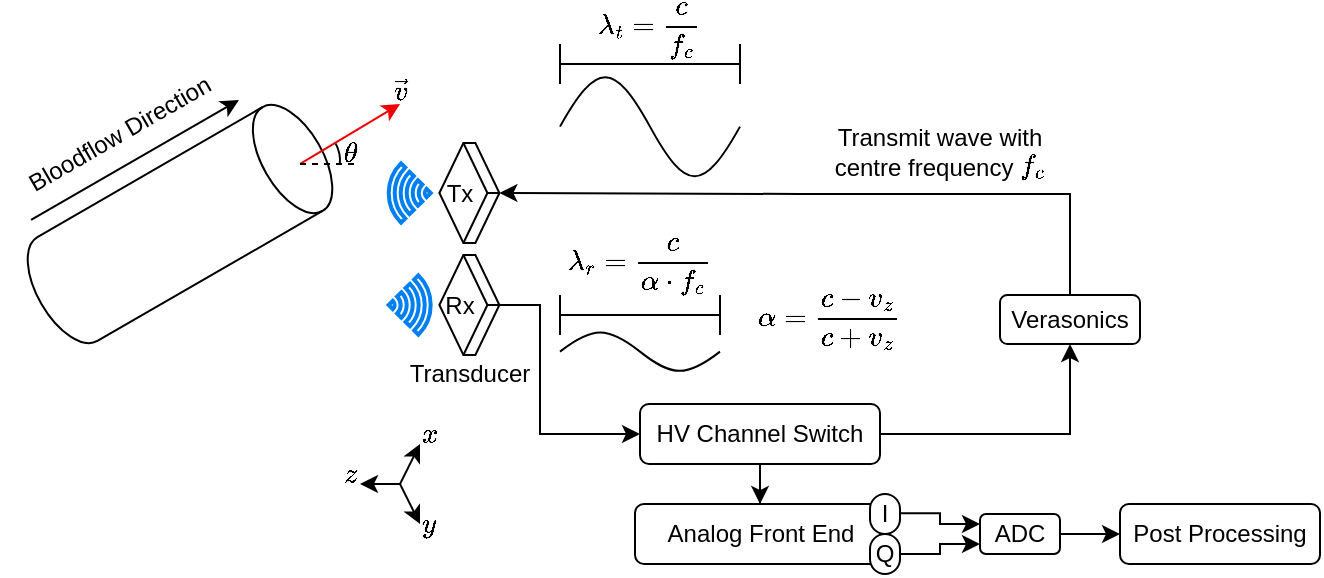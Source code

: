 <mxfile version="21.4.0" type="github" pages="2">
  <diagram name="CW Overview" id="ZNQh0zSQsQ9tvnZwubGB">
    <mxGraphModel dx="769" dy="362" grid="1" gridSize="10" guides="1" tooltips="1" connect="1" arrows="1" fold="1" page="1" pageScale="1" pageWidth="850" pageHeight="1100" math="1" shadow="0">
      <root>
        <mxCell id="0" />
        <mxCell id="1" parent="0" />
        <mxCell id="Dv3c_OqVLys8aWjud5HA-2" style="edgeStyle=orthogonalEdgeStyle;rounded=0;orthogonalLoop=1;jettySize=auto;html=1;entryX=0.5;entryY=1;entryDx=0;entryDy=0;entryPerimeter=0;" edge="1" parent="1" source="Dv3c_OqVLys8aWjud5HA-1" target="Dv3c_OqVLys8aWjud5HA-9">
          <mxGeometry relative="1" as="geometry">
            <mxPoint x="300" y="130" as="targetPoint" />
            <Array as="points">
              <mxPoint x="535" y="135" />
              <mxPoint x="400" y="135" />
            </Array>
          </mxGeometry>
        </mxCell>
        <mxCell id="Dv3c_OqVLys8aWjud5HA-1" value="Verasonics" style="rounded=1;whiteSpace=wrap;html=1;" vertex="1" parent="1">
          <mxGeometry x="500" y="185.5" width="70" height="24.5" as="geometry" />
        </mxCell>
        <mxCell id="Dv3c_OqVLys8aWjud5HA-3" value="Transmit wave with centre frequency `f_c`" style="text;html=1;strokeColor=none;fillColor=none;align=center;verticalAlign=middle;whiteSpace=wrap;rounded=0;" vertex="1" parent="1">
          <mxGeometry x="410" y="99.25" width="120" height="30" as="geometry" />
        </mxCell>
        <mxCell id="Dv3c_OqVLys8aWjud5HA-4" value="" style="shape=cylinder3;whiteSpace=wrap;html=1;boundedLbl=1;backgroundOutline=1;size=15;rotation=60;" vertex="1" parent="1">
          <mxGeometry x="60" y="70" width="60" height="160" as="geometry" />
        </mxCell>
        <mxCell id="Dv3c_OqVLys8aWjud5HA-6" value="" style="endArrow=classic;html=1;rounded=0;entryX=1;entryY=1;entryDx=0;entryDy=0;exitX=0;exitY=1;exitDx=0;exitDy=0;" edge="1" parent="1" source="Dv3c_OqVLys8aWjud5HA-7" target="Dv3c_OqVLys8aWjud5HA-7">
          <mxGeometry width="50" height="50" relative="1" as="geometry">
            <mxPoint x="40" y="140" as="sourcePoint" />
            <mxPoint x="100" y="100" as="targetPoint" />
          </mxGeometry>
        </mxCell>
        <mxCell id="Dv3c_OqVLys8aWjud5HA-7" value="Bloodflow Direction" style="text;html=1;strokeColor=none;fillColor=none;align=center;verticalAlign=middle;whiteSpace=wrap;rounded=0;rotation=-30;" vertex="1" parent="1">
          <mxGeometry y="90" width="120" height="30" as="geometry" />
        </mxCell>
        <mxCell id="Dv3c_OqVLys8aWjud5HA-8" value="" style="html=1;verticalLabelPosition=bottom;align=center;labelBackgroundColor=#ffffff;verticalAlign=top;strokeWidth=2;strokeColor=#0080F0;shadow=0;dashed=0;shape=mxgraph.ios7.icons.wifi;pointerEvents=1;rotation=-90;" vertex="1" parent="1">
          <mxGeometry x="190" y="124" width="29.7" height="21" as="geometry" />
        </mxCell>
        <mxCell id="Dv3c_OqVLys8aWjud5HA-9" value="" style="html=1;whiteSpace=wrap;shape=isoCube2;backgroundOutline=1;isoAngle=15;rotation=-90;" vertex="1" parent="1">
          <mxGeometry x="209.7" y="119.5" width="50" height="30" as="geometry" />
        </mxCell>
        <mxCell id="Dv3c_OqVLys8aWjud5HA-11" value="" style="html=1;verticalLabelPosition=bottom;align=center;labelBackgroundColor=#ffffff;verticalAlign=top;strokeWidth=2;strokeColor=#0080F0;shadow=0;dashed=0;shape=mxgraph.ios7.icons.wifi;pointerEvents=1;rotation=90;" vertex="1" parent="1">
          <mxGeometry x="190" y="180" width="29.7" height="21" as="geometry" />
        </mxCell>
        <mxCell id="Dv3c_OqVLys8aWjud5HA-22" value="" style="edgeStyle=orthogonalEdgeStyle;rounded=0;orthogonalLoop=1;jettySize=auto;html=1;" edge="1" parent="1" source="Dv3c_OqVLys8aWjud5HA-12" target="Dv3c_OqVLys8aWjud5HA-39">
          <mxGeometry relative="1" as="geometry">
            <mxPoint x="270" y="270" as="targetPoint" />
            <Array as="points">
              <mxPoint x="270" y="190" />
              <mxPoint x="270" y="255" />
            </Array>
          </mxGeometry>
        </mxCell>
        <mxCell id="Dv3c_OqVLys8aWjud5HA-12" value="" style="html=1;whiteSpace=wrap;shape=isoCube2;backgroundOutline=1;isoAngle=15;rotation=-90;" vertex="1" parent="1">
          <mxGeometry x="209.7" y="175.5" width="50" height="30" as="geometry" />
        </mxCell>
        <mxCell id="Dv3c_OqVLys8aWjud5HA-19" value="Transducer" style="text;html=1;strokeColor=none;fillColor=none;align=center;verticalAlign=middle;whiteSpace=wrap;rounded=0;" vertex="1" parent="1">
          <mxGeometry x="204.7" y="210" width="60" height="30" as="geometry" />
        </mxCell>
        <mxCell id="Dv3c_OqVLys8aWjud5HA-20" value="" style="pointerEvents=1;verticalLabelPosition=bottom;shadow=0;dashed=0;align=center;html=1;verticalAlign=top;shape=mxgraph.electrical.waveforms.sine_wave;" vertex="1" parent="1">
          <mxGeometry x="280" y="68.32" width="90" height="66.18" as="geometry" />
        </mxCell>
        <mxCell id="Dv3c_OqVLys8aWjud5HA-21" value="" style="pointerEvents=1;verticalLabelPosition=bottom;shadow=0;dashed=0;align=center;html=1;verticalAlign=top;shape=mxgraph.electrical.waveforms.sine_wave;" vertex="1" parent="1">
          <mxGeometry x="280" y="201" width="80" height="25.68" as="geometry" />
        </mxCell>
        <mxCell id="Dv3c_OqVLys8aWjud5HA-23" value="" style="shape=crossbar;whiteSpace=wrap;html=1;rounded=1;" vertex="1" parent="1">
          <mxGeometry x="280" y="60" width="90" height="20" as="geometry" />
        </mxCell>
        <mxCell id="Dv3c_OqVLys8aWjud5HA-25" value="Tx" style="text;html=1;strokeColor=none;fillColor=none;align=center;verticalAlign=middle;whiteSpace=wrap;rounded=0;" vertex="1" parent="1">
          <mxGeometry x="219.7" y="129.25" width="20" height="10.5" as="geometry" />
        </mxCell>
        <mxCell id="Dv3c_OqVLys8aWjud5HA-26" value="Rx" style="text;html=1;strokeColor=none;fillColor=none;align=center;verticalAlign=middle;whiteSpace=wrap;rounded=0;" vertex="1" parent="1">
          <mxGeometry x="219.7" y="185.5" width="20" height="10" as="geometry" />
        </mxCell>
        <mxCell id="Dv3c_OqVLys8aWjud5HA-34" value="`lambda_t = c/f_c`" style="text;html=1;strokeColor=none;fillColor=none;align=center;verticalAlign=middle;whiteSpace=wrap;rounded=0;" vertex="1" parent="1">
          <mxGeometry x="255" y="38.32" width="140" height="30" as="geometry" />
        </mxCell>
        <mxCell id="Dv3c_OqVLys8aWjud5HA-35" value="" style="shape=crossbar;whiteSpace=wrap;html=1;rounded=1;" vertex="1" parent="1">
          <mxGeometry x="280" y="185.5" width="80" height="20" as="geometry" />
        </mxCell>
        <mxCell id="Dv3c_OqVLys8aWjud5HA-36" value="`lambda_r = c/(alpha*f_c`" style="text;html=1;strokeColor=none;fillColor=none;align=center;verticalAlign=middle;whiteSpace=wrap;rounded=0;" vertex="1" parent="1">
          <mxGeometry x="290" y="155.5" width="60" height="30" as="geometry" />
        </mxCell>
        <mxCell id="Dv3c_OqVLys8aWjud5HA-37" value="" style="endArrow=classic;html=1;rounded=0;exitX=0.567;exitY=0.081;exitDx=0;exitDy=0;exitPerimeter=0;fillColor=#BD1128;strokeColor=#F00000;" edge="1" parent="1" source="Dv3c_OqVLys8aWjud5HA-4">
          <mxGeometry width="50" height="50" relative="1" as="geometry">
            <mxPoint x="320" y="220" as="sourcePoint" />
            <mxPoint x="200" y="90" as="targetPoint" />
          </mxGeometry>
        </mxCell>
        <mxCell id="Dv3c_OqVLys8aWjud5HA-38" value="`alpha = (c-v_z)/(c+v_z)`" style="text;html=1;strokeColor=none;fillColor=none;align=center;verticalAlign=middle;whiteSpace=wrap;rounded=0;" vertex="1" parent="1">
          <mxGeometry x="380" y="182.75" width="70" height="30" as="geometry" />
        </mxCell>
        <mxCell id="Dv3c_OqVLys8aWjud5HA-41" style="edgeStyle=orthogonalEdgeStyle;rounded=0;orthogonalLoop=1;jettySize=auto;html=1;" edge="1" parent="1" source="Dv3c_OqVLys8aWjud5HA-39" target="Dv3c_OqVLys8aWjud5HA-1">
          <mxGeometry relative="1" as="geometry" />
        </mxCell>
        <mxCell id="Dv3c_OqVLys8aWjud5HA-44" style="edgeStyle=orthogonalEdgeStyle;rounded=0;orthogonalLoop=1;jettySize=auto;html=1;" edge="1" parent="1" source="Dv3c_OqVLys8aWjud5HA-39" target="Dv3c_OqVLys8aWjud5HA-43">
          <mxGeometry relative="1" as="geometry" />
        </mxCell>
        <mxCell id="Dv3c_OqVLys8aWjud5HA-39" value="HV Channel Switch" style="rounded=1;whiteSpace=wrap;html=1;" vertex="1" parent="1">
          <mxGeometry x="320" y="240" width="120" height="30" as="geometry" />
        </mxCell>
        <mxCell id="Dv3c_OqVLys8aWjud5HA-47" style="edgeStyle=orthogonalEdgeStyle;rounded=0;orthogonalLoop=1;jettySize=auto;html=1;exitX=0.777;exitY=0.482;exitDx=0;exitDy=0;exitPerimeter=0;entryX=0;entryY=0.25;entryDx=0;entryDy=0;" edge="1" parent="1" source="nDeFZvLZbtRp4Ps3i7-c-4" target="Dv3c_OqVLys8aWjud5HA-46">
          <mxGeometry relative="1" as="geometry">
            <Array as="points">
              <mxPoint x="470" y="295" />
              <mxPoint x="470" y="300" />
            </Array>
          </mxGeometry>
        </mxCell>
        <mxCell id="Dv3c_OqVLys8aWjud5HA-43" value="Analog Front End" style="rounded=1;whiteSpace=wrap;html=1;" vertex="1" parent="1">
          <mxGeometry x="317.5" y="290" width="125" height="30" as="geometry" />
        </mxCell>
        <mxCell id="Dv3c_OqVLys8aWjud5HA-49" style="edgeStyle=orthogonalEdgeStyle;rounded=0;orthogonalLoop=1;jettySize=auto;html=1;" edge="1" parent="1" source="Dv3c_OqVLys8aWjud5HA-46" target="Dv3c_OqVLys8aWjud5HA-48">
          <mxGeometry relative="1" as="geometry" />
        </mxCell>
        <mxCell id="Dv3c_OqVLys8aWjud5HA-46" value="ADC" style="rounded=1;whiteSpace=wrap;html=1;" vertex="1" parent="1">
          <mxGeometry x="490" y="295" width="40" height="20" as="geometry" />
        </mxCell>
        <mxCell id="Dv3c_OqVLys8aWjud5HA-48" value="Post Processing" style="rounded=1;whiteSpace=wrap;html=1;" vertex="1" parent="1">
          <mxGeometry x="560" y="290" width="100" height="30" as="geometry" />
        </mxCell>
        <mxCell id="w8hj5UeETkGiPevrct_6-1" value="" style="endArrow=classic;html=1;rounded=0;" edge="1" parent="1">
          <mxGeometry width="50" height="50" relative="1" as="geometry">
            <mxPoint x="200" y="280" as="sourcePoint" />
            <mxPoint x="180" y="280" as="targetPoint" />
          </mxGeometry>
        </mxCell>
        <mxCell id="w8hj5UeETkGiPevrct_6-2" value="" style="endArrow=classic;html=1;rounded=0;" edge="1" parent="1">
          <mxGeometry width="50" height="50" relative="1" as="geometry">
            <mxPoint x="200" y="280" as="sourcePoint" />
            <mxPoint x="210" y="260" as="targetPoint" />
          </mxGeometry>
        </mxCell>
        <mxCell id="w8hj5UeETkGiPevrct_6-3" value="" style="endArrow=classic;html=1;rounded=0;" edge="1" parent="1">
          <mxGeometry width="50" height="50" relative="1" as="geometry">
            <mxPoint x="200" y="280" as="sourcePoint" />
            <mxPoint x="210" y="300" as="targetPoint" />
          </mxGeometry>
        </mxCell>
        <mxCell id="w8hj5UeETkGiPevrct_6-5" value="`x`" style="text;html=1;strokeColor=none;fillColor=none;align=center;verticalAlign=middle;whiteSpace=wrap;rounded=0;" vertex="1" parent="1">
          <mxGeometry x="209.7" y="250" width="10" height="10" as="geometry" />
        </mxCell>
        <mxCell id="w8hj5UeETkGiPevrct_6-7" value="`y`" style="text;html=1;strokeColor=none;fillColor=none;align=center;verticalAlign=middle;whiteSpace=wrap;rounded=0;" vertex="1" parent="1">
          <mxGeometry x="209.7" y="295" width="10" height="10" as="geometry" />
        </mxCell>
        <mxCell id="w8hj5UeETkGiPevrct_6-9" value="`z`" style="text;html=1;strokeColor=none;fillColor=none;align=center;verticalAlign=middle;whiteSpace=wrap;rounded=0;" vertex="1" parent="1">
          <mxGeometry x="170" y="270" width="10" height="10" as="geometry" />
        </mxCell>
        <mxCell id="w8hj5UeETkGiPevrct_6-12" value="" style="endArrow=none;dashed=1;html=1;rounded=0;" edge="1" parent="1">
          <mxGeometry width="50" height="50" relative="1" as="geometry">
            <mxPoint x="150" y="120" as="sourcePoint" />
            <mxPoint x="180" y="120" as="targetPoint" />
          </mxGeometry>
        </mxCell>
        <mxCell id="w8hj5UeETkGiPevrct_6-13" value="" style="verticalLabelPosition=bottom;verticalAlign=top;html=1;shape=mxgraph.basic.arc;startAngle=0.176;endAngle=0.264;" vertex="1" parent="1">
          <mxGeometry x="129.7" y="99.25" width="40.3" height="38.32" as="geometry" />
        </mxCell>
        <mxCell id="w8hj5UeETkGiPevrct_6-16" value="`theta`" style="text;html=1;strokeColor=none;fillColor=none;align=center;verticalAlign=middle;whiteSpace=wrap;rounded=0;" vertex="1" parent="1">
          <mxGeometry x="170" y="110" width="10.3" height="10" as="geometry" />
        </mxCell>
        <mxCell id="nDeFZvLZbtRp4Ps3i7-c-1" value="`vec v`" style="text;html=1;strokeColor=none;fillColor=none;align=center;verticalAlign=middle;whiteSpace=wrap;rounded=0;" vertex="1" parent="1">
          <mxGeometry x="170" y="68.32" width="60" height="30" as="geometry" />
        </mxCell>
        <mxCell id="nDeFZvLZbtRp4Ps3i7-c-4" value="I" style="rounded=1;whiteSpace=wrap;html=1;arcSize=50;" vertex="1" parent="1">
          <mxGeometry x="435" y="285" width="15" height="20" as="geometry" />
        </mxCell>
        <mxCell id="nDeFZvLZbtRp4Ps3i7-c-7" style="edgeStyle=orthogonalEdgeStyle;rounded=0;orthogonalLoop=1;jettySize=auto;html=1;entryX=0;entryY=0.75;entryDx=0;entryDy=0;" edge="1" parent="1" source="nDeFZvLZbtRp4Ps3i7-c-5" target="Dv3c_OqVLys8aWjud5HA-46">
          <mxGeometry relative="1" as="geometry">
            <Array as="points">
              <mxPoint x="470" y="315" />
              <mxPoint x="470" y="310" />
            </Array>
          </mxGeometry>
        </mxCell>
        <mxCell id="nDeFZvLZbtRp4Ps3i7-c-5" value="Q" style="rounded=1;whiteSpace=wrap;html=1;arcSize=50;" vertex="1" parent="1">
          <mxGeometry x="435" y="305" width="15" height="20" as="geometry" />
        </mxCell>
      </root>
    </mxGraphModel>
  </diagram>
  <diagram id="jeZ3FxAD1R6Lj2mivJum" name="Demod Overview">
    <mxGraphModel dx="1461" dy="745" grid="1" gridSize="10" guides="1" tooltips="1" connect="1" arrows="1" fold="1" page="1" pageScale="1" pageWidth="850" pageHeight="1100" math="1" shadow="0">
      <root>
        <mxCell id="0" />
        <mxCell id="1" parent="0" />
      </root>
    </mxGraphModel>
  </diagram>
</mxfile>
